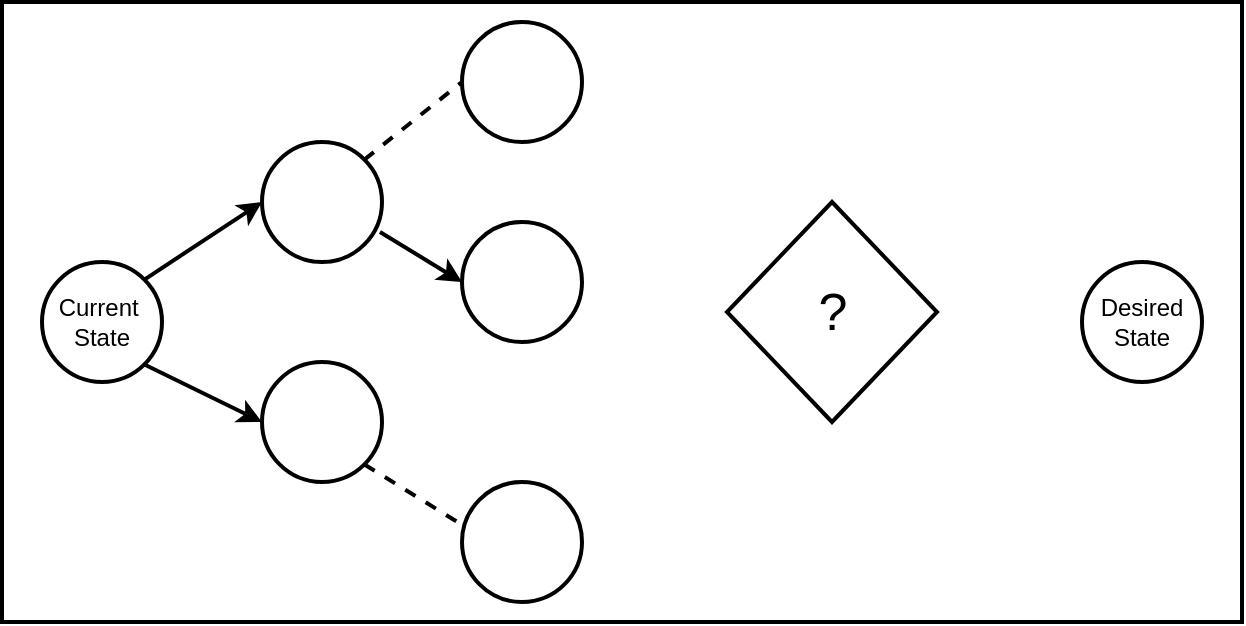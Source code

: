 <mxfile version="11.2.5" type="device" pages="1"><diagram id="8_SX1UY97Gcjo5Mupw5u" name="Page-1"><mxGraphModel dx="1540" dy="694" grid="1" gridSize="10" guides="1" tooltips="1" connect="1" arrows="1" fold="1" page="1" pageScale="1" pageWidth="850" pageHeight="1100" math="0" shadow="0"><root><mxCell id="0"/><mxCell id="1" parent="0"/><mxCell id="4oq0LLo64_he3NxZwXJf-16" value="" style="rounded=0;whiteSpace=wrap;html=1;strokeWidth=2;" vertex="1" parent="1"><mxGeometry x="-10" y="110" width="620" height="310" as="geometry"/></mxCell><mxCell id="4oq0LLo64_he3NxZwXJf-1" value="Current&amp;nbsp;&lt;br&gt;State" style="ellipse;whiteSpace=wrap;html=1;aspect=fixed;strokeWidth=2;" vertex="1" parent="1"><mxGeometry x="10" y="240" width="60" height="60" as="geometry"/></mxCell><mxCell id="4oq0LLo64_he3NxZwXJf-2" value="Desired&lt;br&gt;State" style="ellipse;whiteSpace=wrap;html=1;aspect=fixed;strokeWidth=2;" vertex="1" parent="1"><mxGeometry x="530" y="240" width="60" height="60" as="geometry"/></mxCell><mxCell id="4oq0LLo64_he3NxZwXJf-3" value="" style="ellipse;whiteSpace=wrap;html=1;aspect=fixed;strokeWidth=2;" vertex="1" parent="1"><mxGeometry x="120" y="180" width="60" height="60" as="geometry"/></mxCell><mxCell id="4oq0LLo64_he3NxZwXJf-4" value="" style="ellipse;whiteSpace=wrap;html=1;aspect=fixed;strokeWidth=2;" vertex="1" parent="1"><mxGeometry x="120" y="290" width="60" height="60" as="geometry"/></mxCell><mxCell id="4oq0LLo64_he3NxZwXJf-6" value="" style="endArrow=classic;html=1;entryX=0;entryY=0.5;entryDx=0;entryDy=0;exitX=1;exitY=0;exitDx=0;exitDy=0;strokeWidth=2;" edge="1" parent="1" source="4oq0LLo64_he3NxZwXJf-1" target="4oq0LLo64_he3NxZwXJf-3"><mxGeometry width="50" height="50" relative="1" as="geometry"><mxPoint x="10" y="420" as="sourcePoint"/><mxPoint x="60" y="370" as="targetPoint"/></mxGeometry></mxCell><mxCell id="4oq0LLo64_he3NxZwXJf-7" value="" style="endArrow=classic;html=1;entryX=0;entryY=0.5;entryDx=0;entryDy=0;exitX=1;exitY=1;exitDx=0;exitDy=0;strokeWidth=2;" edge="1" parent="1" source="4oq0LLo64_he3NxZwXJf-1" target="4oq0LLo64_he3NxZwXJf-4"><mxGeometry width="50" height="50" relative="1" as="geometry"><mxPoint x="10" y="420" as="sourcePoint"/><mxPoint x="60" y="370" as="targetPoint"/></mxGeometry></mxCell><mxCell id="4oq0LLo64_he3NxZwXJf-9" value="" style="ellipse;whiteSpace=wrap;html=1;aspect=fixed;strokeWidth=2;" vertex="1" parent="1"><mxGeometry x="220" y="350" width="60" height="60" as="geometry"/></mxCell><mxCell id="4oq0LLo64_he3NxZwXJf-10" value="" style="endArrow=none;dashed=1;html=1;entryX=0.017;entryY=0.367;entryDx=0;entryDy=0;exitX=1;exitY=1;exitDx=0;exitDy=0;entryPerimeter=0;strokeWidth=2;" edge="1" parent="1" source="4oq0LLo64_he3NxZwXJf-4" target="4oq0LLo64_he3NxZwXJf-9"><mxGeometry width="50" height="50" relative="1" as="geometry"><mxPoint x="10" y="480" as="sourcePoint"/><mxPoint x="60" y="430" as="targetPoint"/></mxGeometry></mxCell><mxCell id="4oq0LLo64_he3NxZwXJf-11" value="" style="ellipse;whiteSpace=wrap;html=1;aspect=fixed;strokeWidth=2;" vertex="1" parent="1"><mxGeometry x="220" y="220" width="60" height="60" as="geometry"/></mxCell><mxCell id="4oq0LLo64_he3NxZwXJf-12" value="" style="ellipse;whiteSpace=wrap;html=1;aspect=fixed;strokeWidth=2;" vertex="1" parent="1"><mxGeometry x="220" y="120" width="60" height="60" as="geometry"/></mxCell><mxCell id="4oq0LLo64_he3NxZwXJf-14" value="" style="endArrow=classic;html=1;entryX=0;entryY=0.5;entryDx=0;entryDy=0;exitX=0.983;exitY=0.75;exitDx=0;exitDy=0;exitPerimeter=0;strokeWidth=2;" edge="1" parent="1" source="4oq0LLo64_he3NxZwXJf-3" target="4oq0LLo64_he3NxZwXJf-11"><mxGeometry width="50" height="50" relative="1" as="geometry"><mxPoint x="10" y="480" as="sourcePoint"/><mxPoint x="60" y="430" as="targetPoint"/></mxGeometry></mxCell><mxCell id="4oq0LLo64_he3NxZwXJf-15" value="" style="endArrow=none;dashed=1;html=1;exitX=1;exitY=0;exitDx=0;exitDy=0;entryX=0;entryY=0.5;entryDx=0;entryDy=0;strokeWidth=2;" edge="1" parent="1" source="4oq0LLo64_he3NxZwXJf-3" target="4oq0LLo64_he3NxZwXJf-12"><mxGeometry width="50" height="50" relative="1" as="geometry"><mxPoint x="10" y="480" as="sourcePoint"/><mxPoint x="60" y="430" as="targetPoint"/></mxGeometry></mxCell><mxCell id="4oq0LLo64_he3NxZwXJf-17" value="&lt;font style=&quot;font-size: 26px&quot;&gt;?&lt;/font&gt;" style="rhombus;whiteSpace=wrap;html=1;strokeWidth=2;" vertex="1" parent="1"><mxGeometry x="352.5" y="210" width="105" height="110" as="geometry"/></mxCell></root></mxGraphModel></diagram></mxfile>
